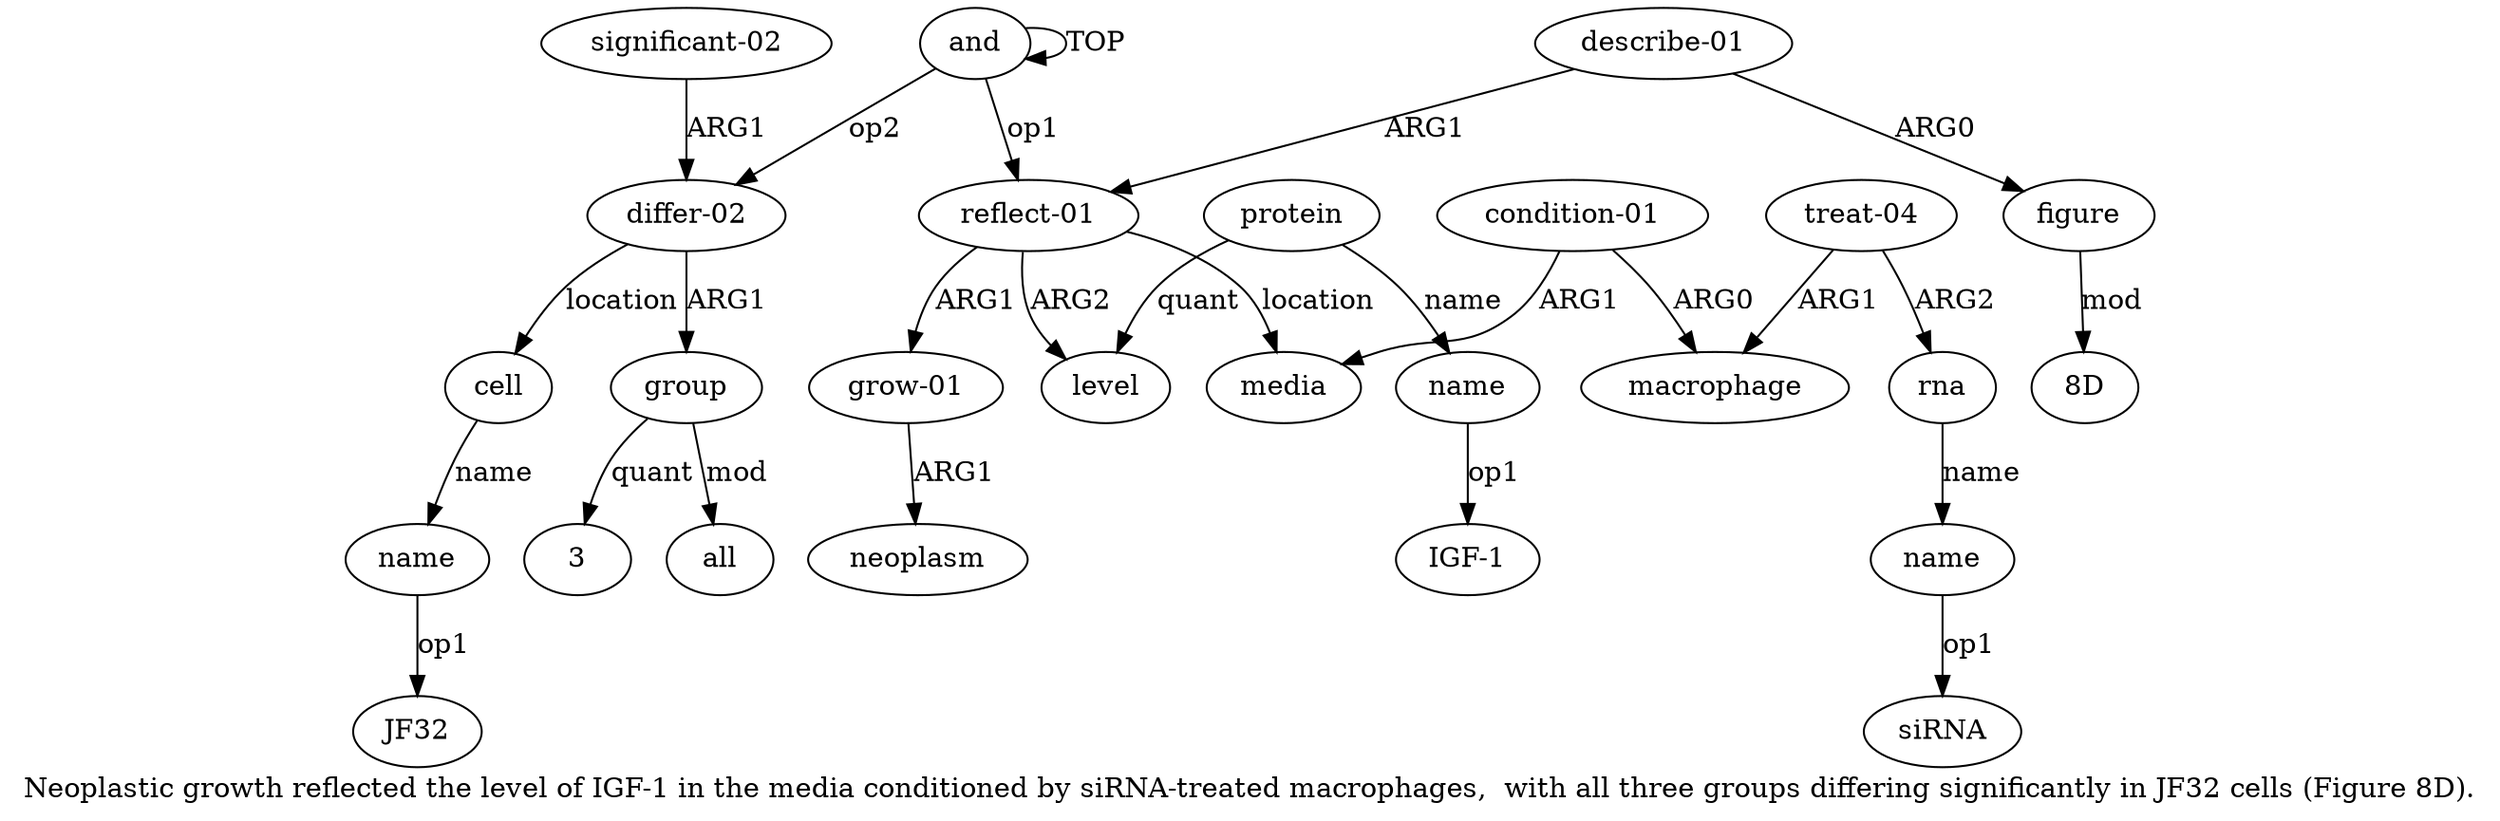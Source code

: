 digraph  {
	graph [label="Neoplastic growth reflected the level of IGF-1 in the media conditioned by siRNA-treated macrophages,  with all three groups differing \
significantly in JF32 cells (Figure 8D)."];
	node [label="\N"];
	a20	 [color=black,
		gold_ind=20,
		gold_label=name,
		label=name,
		test_ind=20,
		test_label=name];
	"a20 JF32"	 [color=black,
		gold_ind=-1,
		gold_label=JF32,
		label=JF32,
		test_ind=-1,
		test_label=JF32];
	a20 -> "a20 JF32" [key=0,
	color=black,
	gold_label=op1,
	label=op1,
	test_label=op1];
"a16 3" [color=black,
	gold_ind=-1,
	gold_label=3,
	label=3,
	test_ind=-1,
	test_label=3];
a15 [color=black,
	gold_ind=15,
	gold_label="differ-02",
	label="differ-02",
	test_ind=15,
	test_label="differ-02"];
a16 [color=black,
	gold_ind=16,
	gold_label=group,
	label=group,
	test_ind=16,
	test_label=group];
a15 -> a16 [key=0,
color=black,
gold_label=ARG1,
label=ARG1,
test_label=ARG1];
a19 [color=black,
gold_ind=19,
gold_label=cell,
label=cell,
test_ind=19,
test_label=cell];
a15 -> a19 [key=0,
color=black,
gold_label=location,
label=location,
test_label=location];
a14 [color=black,
gold_ind=14,
gold_label=figure,
label=figure,
test_ind=14,
test_label=figure];
"a14 8D" [color=black,
gold_ind=-1,
gold_label="8D",
label="8D",
test_ind=-1,
test_label="8D"];
a14 -> "a14 8D" [key=0,
color=black,
gold_label=mod,
label=mod,
test_label=mod];
a17 [color=black,
gold_ind=17,
gold_label=all,
label=all,
test_ind=17,
test_label=all];
a16 -> "a16 3" [key=0,
color=black,
gold_label=quant,
label=quant,
test_label=quant];
a16 -> a17 [key=0,
color=black,
gold_label=mod,
label=mod,
test_label=mod];
a11 [color=black,
gold_ind=11,
gold_label=rna,
label=rna,
test_ind=11,
test_label=rna];
a12 [color=black,
gold_ind=12,
gold_label=name,
label=name,
test_ind=12,
test_label=name];
a11 -> a12 [key=0,
color=black,
gold_label=name,
label=name,
test_label=name];
a10 [color=black,
gold_ind=10,
gold_label="treat-04",
label="treat-04",
test_ind=10,
test_label="treat-04"];
a10 -> a11 [key=0,
color=black,
gold_label=ARG2,
label=ARG2,
test_label=ARG2];
a9 [color=black,
gold_ind=9,
gold_label=macrophage,
label=macrophage,
test_ind=9,
test_label=macrophage];
a10 -> a9 [key=0,
color=black,
gold_label=ARG1,
label=ARG1,
test_label=ARG1];
a13 [color=black,
gold_ind=13,
gold_label="describe-01",
label="describe-01",
test_ind=13,
test_label="describe-01"];
a13 -> a14 [key=0,
color=black,
gold_label=ARG0,
label=ARG0,
test_label=ARG0];
a1 [color=black,
gold_ind=1,
gold_label="reflect-01",
label="reflect-01",
test_ind=1,
test_label="reflect-01"];
a13 -> a1 [key=0,
color=black,
gold_label=ARG1,
label=ARG1,
test_label=ARG1];
"a12 siRNA" [color=black,
gold_ind=-1,
gold_label=siRNA,
label=siRNA,
test_ind=-1,
test_label=siRNA];
a12 -> "a12 siRNA" [key=0,
color=black,
gold_label=op1,
label=op1,
test_label=op1];
a19 -> a20 [key=0,
color=black,
gold_label=name,
label=name,
test_label=name];
a18 [color=black,
gold_ind=18,
gold_label="significant-02",
label="significant-02",
test_ind=18,
test_label="significant-02"];
a18 -> a15 [key=0,
color=black,
gold_label=ARG1,
label=ARG1,
test_label=ARG1];
a2 [color=black,
gold_ind=2,
gold_label="grow-01",
label="grow-01",
test_ind=2,
test_label="grow-01"];
a1 -> a2 [key=0,
color=black,
gold_label=ARG1,
label=ARG1,
test_label=ARG1];
a4 [color=black,
gold_ind=4,
gold_label=level,
label=level,
test_ind=4,
test_label=level];
a1 -> a4 [key=0,
color=black,
gold_label=ARG2,
label=ARG2,
test_label=ARG2];
a7 [color=black,
gold_ind=7,
gold_label=media,
label=media,
test_ind=7,
test_label=media];
a1 -> a7 [key=0,
color=black,
gold_label=location,
label=location,
test_label=location];
a0 [color=black,
gold_ind=0,
gold_label=and,
label=and,
test_ind=0,
test_label=and];
a0 -> a15 [key=0,
color=black,
gold_label=op2,
label=op2,
test_label=op2];
a0 -> a1 [key=0,
color=black,
gold_label=op1,
label=op1,
test_label=op1];
a0 -> a0 [key=0,
color=black,
gold_label=TOP,
label=TOP,
test_label=TOP];
a3 [color=black,
gold_ind=3,
gold_label=neoplasm,
label=neoplasm,
test_ind=3,
test_label=neoplasm];
a2 -> a3 [key=0,
color=black,
gold_label=ARG1,
label=ARG1,
test_label=ARG1];
a5 [color=black,
gold_ind=5,
gold_label=protein,
label=protein,
test_ind=5,
test_label=protein];
a5 -> a4 [key=0,
color=black,
gold_label=quant,
label=quant,
test_label=quant];
a6 [color=black,
gold_ind=6,
gold_label=name,
label=name,
test_ind=6,
test_label=name];
a5 -> a6 [key=0,
color=black,
gold_label=name,
label=name,
test_label=name];
"a6 IGF-1" [color=black,
gold_ind=-1,
gold_label="IGF-1",
label="IGF-1",
test_ind=-1,
test_label="IGF-1"];
a6 -> "a6 IGF-1" [key=0,
color=black,
gold_label=op1,
label=op1,
test_label=op1];
a8 [color=black,
gold_ind=8,
gold_label="condition-01",
label="condition-01",
test_ind=8,
test_label="condition-01"];
a8 -> a7 [key=0,
color=black,
gold_label=ARG1,
label=ARG1,
test_label=ARG1];
a8 -> a9 [key=0,
color=black,
gold_label=ARG0,
label=ARG0,
test_label=ARG0];
}
